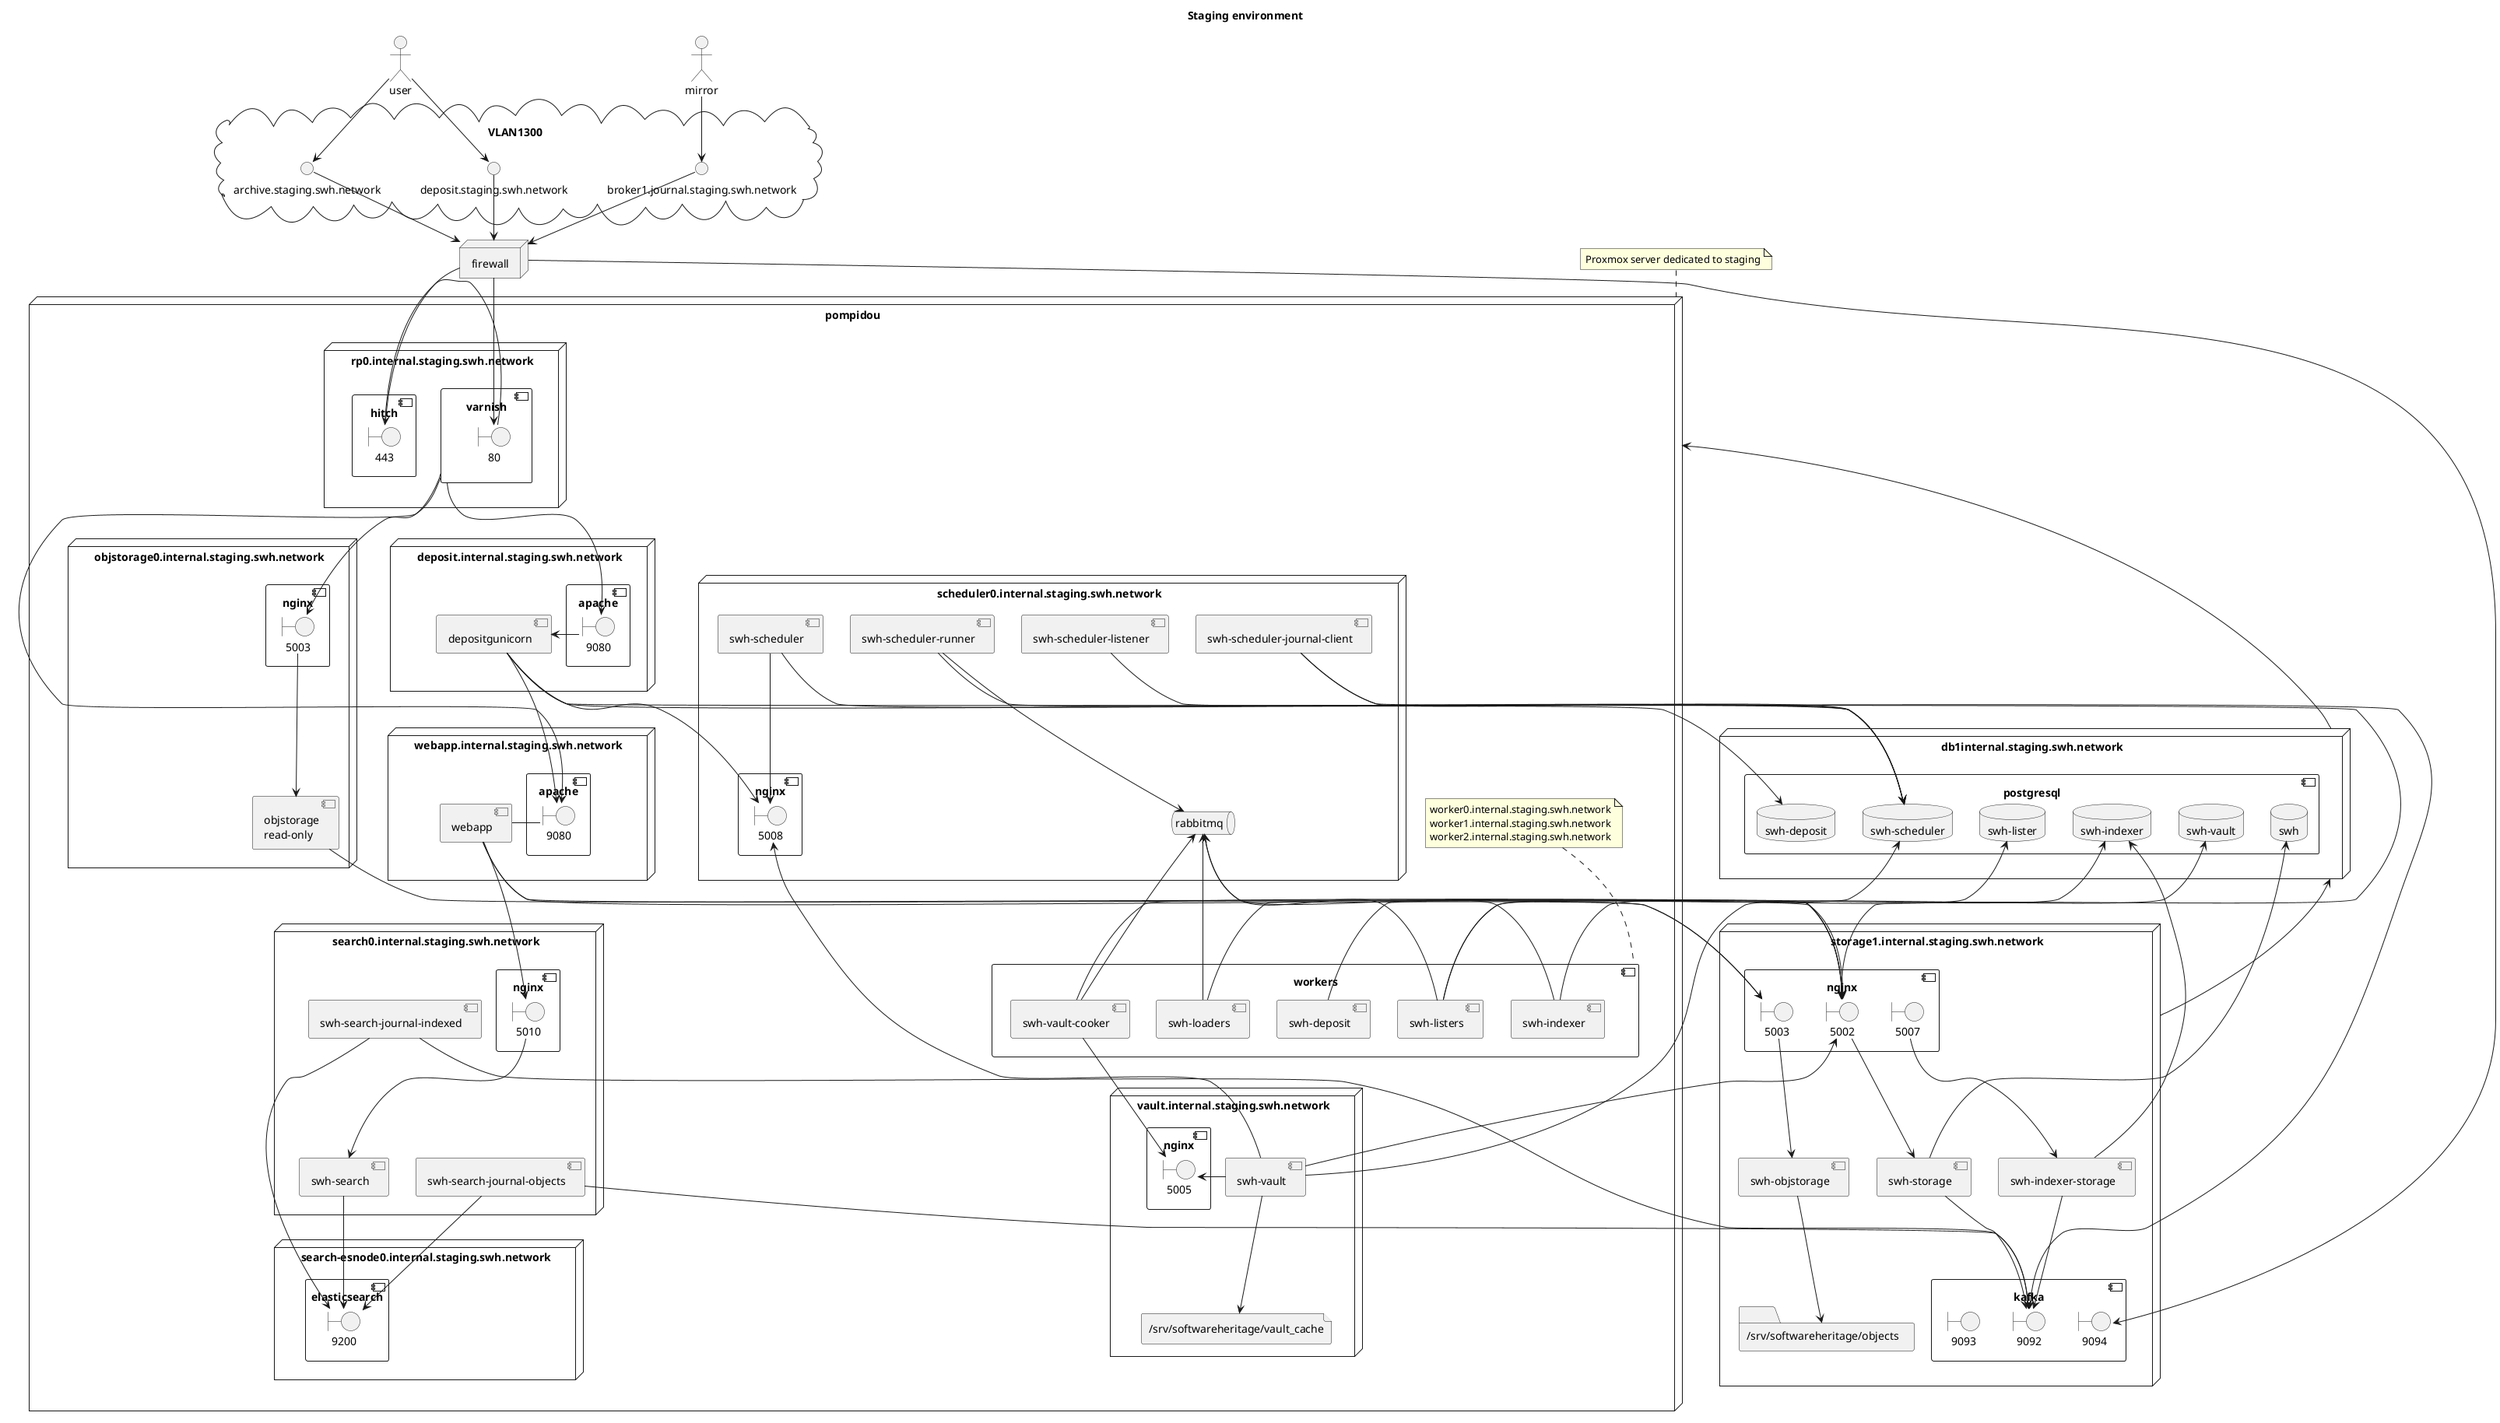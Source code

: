 ' Related to T2920
@startuml
title Staging environment

actor user
actor mirror

cloud VLAN1300 {
    interface "archive.staging.swh.network" as publicarchive
    interface "deposit.staging.swh.network" as publicdeposit
    interface "broker1.journal.staging.swh.network" as publicjournal
}

node firewall {
}

node pompidou {
    node "rp0.internal.staging.swh.network" as rp0 {
        component varnish {
            boundary 80
        }

        component hitch {
            boundary 443
        }
    }
    node "vault.internal.staging.swh.network"  {
        component nginx as nginxvault {
            boundary 5005 as vault
        }
        component "swh-vault" as vaultgunicorn
        file "/srv/softwareheritage/vault_cache" as vaultcache

        vaultgunicorn -right-> vault
        vaultgunicorn --> vaultcache
    }
    together {
        node "webapp.internal.staging.swh.network" as webapp0 {
            component apache as apacheservicewebapp {
                boundary 9080 as apachewebapp
            }
            component webapp

            apachewebapp -left- webapp
        }

        node "deposit.internal.staging.swh.network" as deposit {
            component apache as apacheservicedeposit {
                boundary 9080 as apachedeposit
            }
            component depositgunicorn

            apachedeposit -right-> depositgunicorn
        }

        node "objstorage0.internal.staging.swh.network" as objstorage0 {
            component nginx as nginxobjstoragero {
                boundary 5003 as objstoragero
            }
            component "objstorage\nread-only" as objstoragerogunicorn
            objstoragero --> objstoragerogunicorn
        }
        depositgunicorn -down-> apachewebapp
        objstorage0 -[hidden]right->deposit
        deposit -[hidden]right->webapp0
    }


    together {
        component workers {
            component "swh-loaders" as swhloader
            component "swh-listers" as swhlister
            component "swh-deposit" as swhdeposit
            component "swh-indexer" as swhindexer
            component "swh-vault-cooker" as swhvaultcooker
        }

        note top of workers: worker0.internal.staging.swh.network\nworker1.internal.staging.swh.network\nworker2.internal.staging.swh.network
        node "scheduler0.internal.staging.swh.network" as scheduler {
            component nginx as schedulernginx {
                boundary 5008 as swhscheduler
            }
            component "swh-scheduler" as swhschedulergunicorn
            component "swh-scheduler-runner" as swhschedulerrunner
            component "swh-scheduler-listener" as swhschedulerlistener
            component "swh-scheduler-journal-client" as swhschedulerjournalclient
            queue rabbitmq

            swhschedulergunicorn --> swhscheduler
            swhschedulerrunner --> rabbitmq
        }
        workers -[hidden]--> scheduler
    }
    together {
        node "search0.internal.staging.swh.network" as search {
            component nginx as nginxsearch {
                boundary 5010 as swhsearch
            }
            component "swh-search" as swhsearchinternal
            component "swh-search-journal-objects" as searchjournalobjects
            component "swh-search-journal-indexed" as searchjournalindexed

            swhsearch -down-> swhsearchinternal
            searchjournalobjects -[hidden]right-> swhsearchinternal

        }

        node "search-esnode0.internal.staging.swh.network" as esnode {
            component elasticsearch {
                boundary 9200 as essearch
            }
        }
    }
}
note top of pompidou: Proxmox server dedicated to staging

user --> publicarchive
user --> publicdeposit
mirror --> publicjournal
publicarchive --> firewall
publicdeposit --> firewall
publicjournal --> firewall

firewall -down-> 80
firewall -down-> 443
443 -left- 80
' note top: Authenticated\nconnection


together {
    node "storage1.internal.staging.swh.network" as storage1 {
        folder "/srv/softwareheritage/objects" as objects
        component nginx {
            boundary 5003 as objstorage
            boundary 5002 as storage
            boundary 5007 as indexerstorage
        }

        component kafka {
            boundary 9094
            boundary 9093
            boundary 9092 as kafkainternal
        }


        component "swh-objstorage" as objstoragegunicorn

        component "swh-storage" as storagegunicorn
        component "swh-indexer-storage" as indexerstoragegunicorn


        objstoragegunicorn --> objects
        objstorage --> objstoragegunicorn
        storage --> storagegunicorn
        indexerstorage --> indexerstoragegunicorn
    }

    node "db1internal.staging.swh.network" as db1 {
        component postgresql {
            database swh as swhdb
            database "swh-scheduler" as schedulerdb
            database "swh-deposit" as depositdb
            database "swh-indexer" as indexerdb
            database "swh-vault" as vaultdb
            database "swh-lister" as listerdb
        }
    }
}

firewall -down-> 9094

vaultgunicorn --> vaultdb
vaultgunicorn --> swhscheduler
vaultgunicorn --> storage

swhschedulergunicorn --> schedulerdb

varnish -down-> apachewebapp
webapp -down-> storage
webapp -down-> objstorage
webapp -down-> swhsearch

swhschedulerjournalclient --> kafkainternal
swhschedulerjournalclient --> schedulerdb

swhschedulerrunner --> schedulerdb
swhschedulerlistener --> schedulerdb

swhloader -down-> storage
swhloader -up-> rabbitmq

swhlister -up-> listerdb
swhlister -up-> schedulerdb
swhlister -up-> rabbitmq

swhindexer -up-> indexerdb
swhindexer -up-> rabbitmq

swhvaultcooker -down-> storage
swhvaultcooker --> vault
swhvaultcooker -up-> rabbitmq

swhdeposit --> storage

objstoragerogunicorn --> objstorage
varnish -down-> objstoragero

storagegunicorn -up-> swhdb
indexerstoragegunicorn -up-> indexerdb
indexerstoragegunicorn -down-> kafkainternal

storagegunicorn -down-> kafkainternal

searchjournalobjects --> essearch
searchjournalindexed -down-> essearch
swhsearchinternal -down-> essearch
searchjournalobjects -up-> kafkainternal
searchjournalindexed -up-> kafkainternal
search -[hidden]left-> objstorage0

depositgunicorn --> depositdb
depositgunicorn --> storage
depositgunicorn --> swhscheduler
varnish --> apachedeposit

db1 -up->pompidou
storage1 -up-> db1

@enduml

